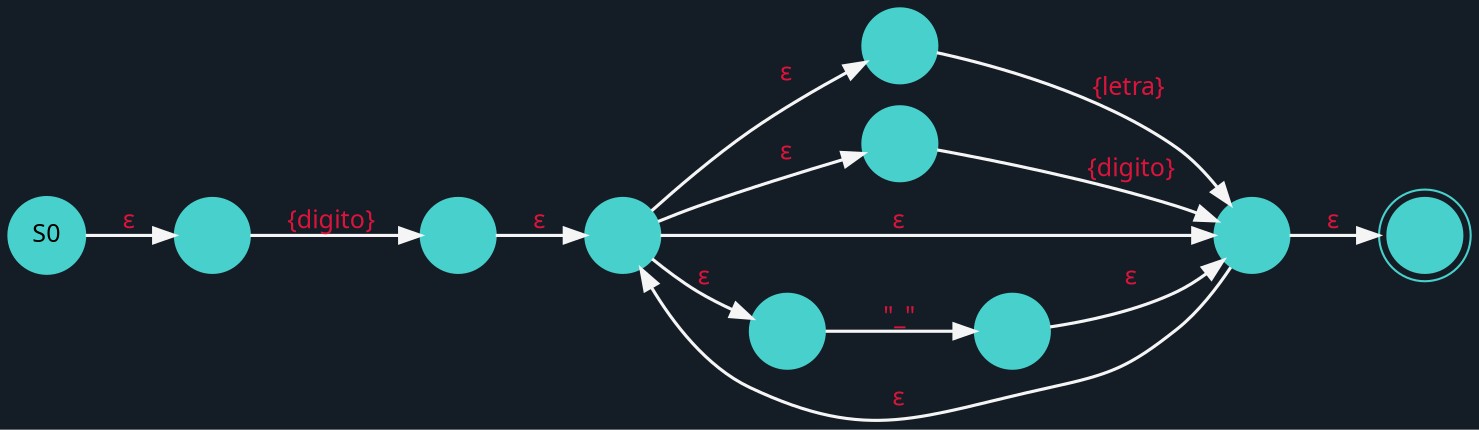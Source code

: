 digraph D {
    graph[bgcolor="#141D26"]
    rankdir="RL";
    node[shape="circle" style=filled fontname="Century Gothic" fontsize="14" color="#48D1CC"];
    edge[arrowhead=vee color="#F5F5F5" penwidth="1.5" dir="back"];
0[label="" shape="doublecircle" fontsize="12"];
final[label="S0" fontsize="12"];
1[label=""];
2[label=""];
3[label=""];
4[label=""];
1->2[label=<<font color="Crimson">{letra} </font>> fontname="Century Gothic" fontsize="12"];
1->3[label=<<font color="Crimson">{digito}</font>> fontname="Century Gothic" fontsize="12"];
2,3->4[label=<<font color="Crimson">ε</font>> fontname="Century Gothic" fontsize="12"];
5[label=""];
6[label=""];
7[label=""];
1->5[label=<<font color="Crimson">ε</font>> fontname="Century Gothic" fontsize="12"];
5->6[label=<<font color="Crimson">"_"</font>> fontname="Century Gothic" fontsize="12"];
6->4->7[label=<<font color="Crimson">ε</font>> fontname="Century Gothic" fontsize="12"];
1->4->1[label=<<font color="Crimson">ε</font>> fontname="Century Gothic" fontsize="12"];
8[label=""];
7->8[label=<<font color="Crimson">{digito} </font>> fontname="Century Gothic" fontsize="12"];
0->1[label=<<font color="Crimson">ε</font>> fontname="Century Gothic" fontsize="12"];
8->final[label=<<font color="Crimson">ε</font>> fontname="Century Gothic" fontsize="12"];
}
